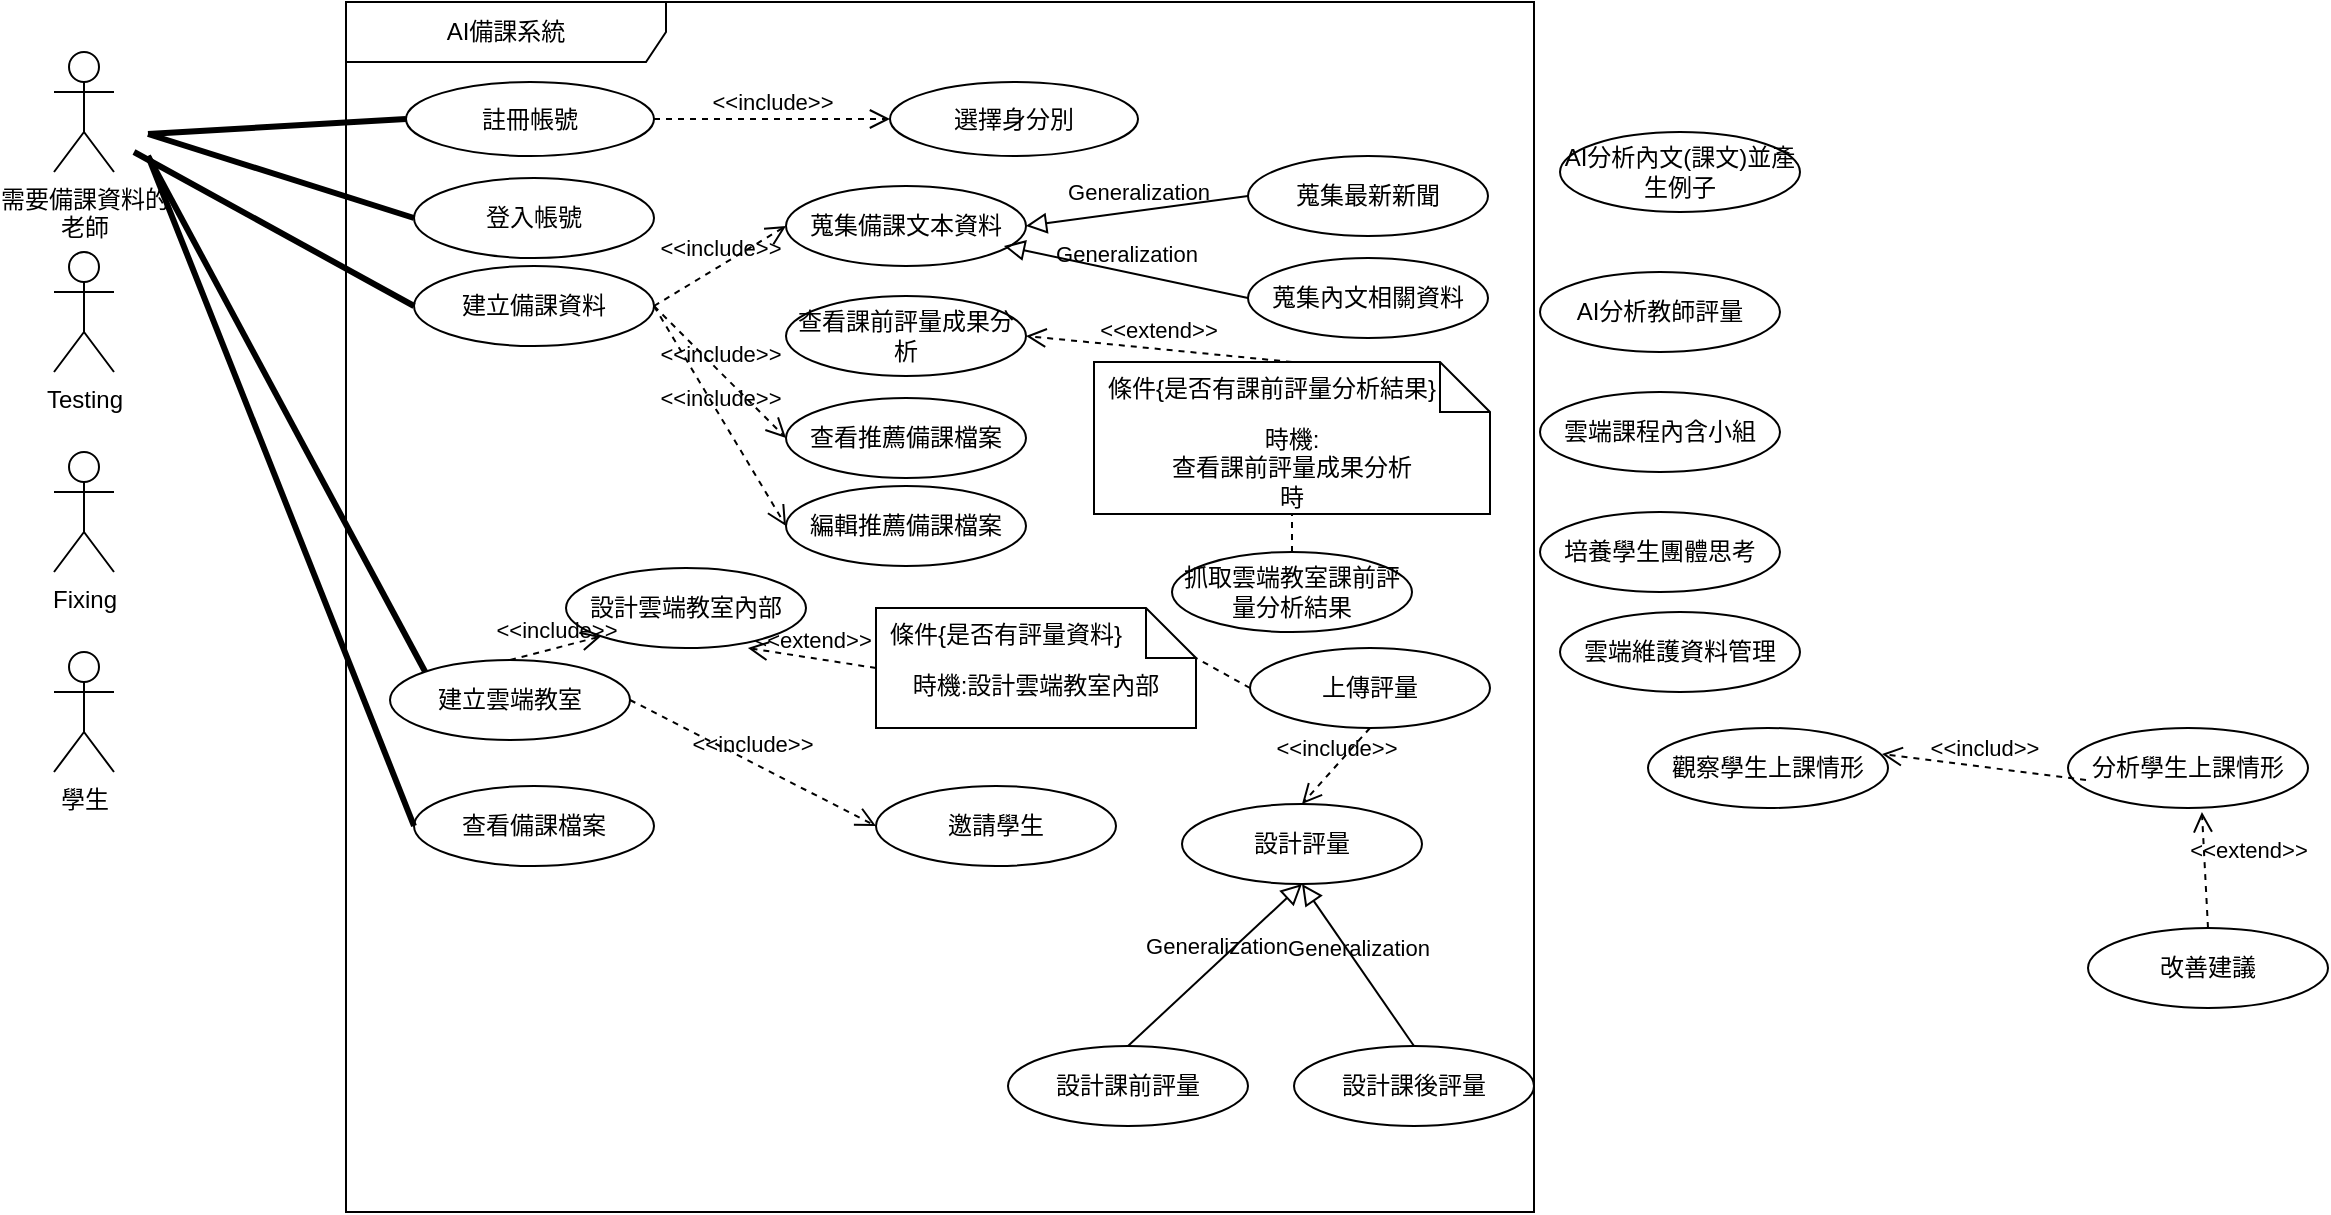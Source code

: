 <mxfile>
    <diagram name="第 1 页" id="czv0dz-GBIxx080b_6wI">
        <mxGraphModel dx="816" dy="1475" grid="1" gridSize="11" guides="1" tooltips="1" connect="1" arrows="1" fold="1" page="1" pageScale="1" pageWidth="827" pageHeight="1169" math="0" shadow="0">
            <root>
                <mxCell id="0"/>
                <mxCell id="1" parent="0"/>
                <mxCell id="lKGrQ2MK0r0M78TdMLY--1" value="需要備課資料的&lt;div&gt;老師&lt;/div&gt;&lt;div&gt;&lt;br&gt;&lt;/div&gt;" style="shape=umlActor;verticalLabelPosition=bottom;verticalAlign=top;html=1;" parent="1" vertex="1">
                    <mxGeometry x="30" y="-360" width="30" height="60" as="geometry"/>
                </mxCell>
                <mxCell id="lKGrQ2MK0r0M78TdMLY--4" value="Testing" style="shape=umlActor;verticalLabelPosition=bottom;verticalAlign=top;html=1;" parent="1" vertex="1">
                    <mxGeometry x="30" y="-260" width="30" height="60" as="geometry"/>
                </mxCell>
                <mxCell id="lKGrQ2MK0r0M78TdMLY--5" value="Fixing" style="shape=umlActor;verticalLabelPosition=bottom;verticalAlign=top;html=1;" parent="1" vertex="1">
                    <mxGeometry x="30" y="-160" width="30" height="60" as="geometry"/>
                </mxCell>
                <mxCell id="Dm8r0YIzHr2bbyU3Pss4-1" value="AI備課系統" style="shape=umlFrame;whiteSpace=wrap;html=1;pointerEvents=0;recursiveResize=0;container=1;collapsible=0;width=160;" parent="1" vertex="1">
                    <mxGeometry x="176" y="-385" width="594" height="605" as="geometry"/>
                </mxCell>
                <mxCell id="8fR5_x-3oUHtHIp3af_6-4" value="登入帳號" style="ellipse;html=1;whiteSpace=wrap;" parent="Dm8r0YIzHr2bbyU3Pss4-1" vertex="1">
                    <mxGeometry x="34" y="88" width="120" height="40" as="geometry"/>
                </mxCell>
                <mxCell id="8fR5_x-3oUHtHIp3af_6-3" value="&lt;div&gt;蒐集備課文本資料&lt;/div&gt;" style="ellipse;html=1;whiteSpace=wrap;" parent="Dm8r0YIzHr2bbyU3Pss4-1" vertex="1">
                    <mxGeometry x="220" y="92" width="120" height="40" as="geometry"/>
                </mxCell>
                <mxCell id="8fR5_x-3oUHtHIp3af_6-7" value="蒐集最新新聞" style="ellipse;html=1;whiteSpace=wrap;" parent="Dm8r0YIzHr2bbyU3Pss4-1" vertex="1">
                    <mxGeometry x="451" y="77" width="120" height="40" as="geometry"/>
                </mxCell>
                <mxCell id="8fR5_x-3oUHtHIp3af_6-8" value="蒐集內文相關資料" style="ellipse;html=1;whiteSpace=wrap;" parent="Dm8r0YIzHr2bbyU3Pss4-1" vertex="1">
                    <mxGeometry x="451" y="128" width="120" height="40" as="geometry"/>
                </mxCell>
                <mxCell id="2" value="註冊帳號" style="ellipse;html=1;whiteSpace=wrap;" vertex="1" parent="Dm8r0YIzHr2bbyU3Pss4-1">
                    <mxGeometry x="30" y="40" width="124" height="37" as="geometry"/>
                </mxCell>
                <mxCell id="3" value="選擇身分別" style="ellipse;html=1;whiteSpace=wrap;" vertex="1" parent="Dm8r0YIzHr2bbyU3Pss4-1">
                    <mxGeometry x="272" y="40" width="124" height="37" as="geometry"/>
                </mxCell>
                <mxCell id="4" value="&amp;lt;&amp;lt;include&amp;gt;&amp;gt;" style="endArrow=open;startArrow=none;endFill=0;startFill=0;endSize=8;html=1;verticalAlign=bottom;dashed=1;labelBackgroundColor=none;rounded=0;exitX=1;exitY=0.5;exitDx=0;exitDy=0;entryX=0;entryY=0.5;entryDx=0;entryDy=0;" edge="1" parent="Dm8r0YIzHr2bbyU3Pss4-1" source="2" target="3">
                    <mxGeometry width="160" relative="1" as="geometry">
                        <mxPoint x="260" y="321" as="sourcePoint"/>
                        <mxPoint x="239" y="59" as="targetPoint"/>
                    </mxGeometry>
                </mxCell>
                <mxCell id="9" value="Generalization" style="endArrow=block;html=1;rounded=0;align=center;verticalAlign=bottom;endFill=0;labelBackgroundColor=none;endSize=8;entryX=1;entryY=0.5;entryDx=0;entryDy=0;exitX=0;exitY=0.5;exitDx=0;exitDy=0;" edge="1" parent="Dm8r0YIzHr2bbyU3Pss4-1" source="8fR5_x-3oUHtHIp3af_6-7" target="8fR5_x-3oUHtHIp3af_6-3">
                    <mxGeometry relative="1" as="geometry">
                        <mxPoint x="198" y="200" as="sourcePoint"/>
                        <mxPoint x="203" y="260" as="targetPoint"/>
                        <Array as="points"/>
                    </mxGeometry>
                </mxCell>
                <mxCell id="10" value="" style="resizable=0;html=1;align=center;verticalAlign=top;labelBackgroundColor=none;" connectable="0" vertex="1" parent="9">
                    <mxGeometry relative="1" as="geometry"/>
                </mxCell>
                <mxCell id="11" value="Generalization" style="endArrow=block;html=1;rounded=0;align=center;verticalAlign=bottom;endFill=0;labelBackgroundColor=none;endSize=8;exitX=0;exitY=0.5;exitDx=0;exitDy=0;entryX=0.908;entryY=0.75;entryDx=0;entryDy=0;entryPerimeter=0;" edge="1" parent="Dm8r0YIzHr2bbyU3Pss4-1" source="8fR5_x-3oUHtHIp3af_6-8" target="8fR5_x-3oUHtHIp3af_6-3">
                    <mxGeometry relative="1" as="geometry">
                        <mxPoint x="261" y="141" as="sourcePoint"/>
                        <mxPoint x="143" y="209" as="targetPoint"/>
                        <Array as="points"/>
                    </mxGeometry>
                </mxCell>
                <mxCell id="12" value="" style="resizable=0;html=1;align=center;verticalAlign=top;labelBackgroundColor=none;" connectable="0" vertex="1" parent="11">
                    <mxGeometry relative="1" as="geometry"/>
                </mxCell>
                <mxCell id="14" value="建立雲端教室" style="ellipse;html=1;whiteSpace=wrap;" vertex="1" parent="Dm8r0YIzHr2bbyU3Pss4-1">
                    <mxGeometry x="22" y="329" width="120" height="40" as="geometry"/>
                </mxCell>
                <mxCell id="15" value="邀請學生" style="ellipse;html=1;whiteSpace=wrap;" vertex="1" parent="Dm8r0YIzHr2bbyU3Pss4-1">
                    <mxGeometry x="265" y="392" width="120" height="40" as="geometry"/>
                </mxCell>
                <mxCell id="16" value="&amp;lt;&amp;lt;include&amp;gt;&amp;gt;" style="endArrow=open;startArrow=none;endFill=0;startFill=0;endSize=8;html=1;verticalAlign=bottom;dashed=1;labelBackgroundColor=none;rounded=0;exitX=1;exitY=0.5;exitDx=0;exitDy=0;entryX=0;entryY=0.5;entryDx=0;entryDy=0;" edge="1" parent="Dm8r0YIzHr2bbyU3Pss4-1" source="14" target="15">
                    <mxGeometry width="160" relative="1" as="geometry">
                        <mxPoint x="154" y="231" as="sourcePoint"/>
                        <mxPoint x="272" y="231" as="targetPoint"/>
                        <mxPoint as="offset"/>
                    </mxGeometry>
                </mxCell>
                <mxCell id="18" value="建立備課資料" style="ellipse;html=1;whiteSpace=wrap;" vertex="1" parent="Dm8r0YIzHr2bbyU3Pss4-1">
                    <mxGeometry x="34" y="132" width="120" height="40" as="geometry"/>
                </mxCell>
                <mxCell id="19" value="&amp;lt;&amp;lt;include&amp;gt;&amp;gt;" style="endArrow=open;startArrow=none;endFill=0;startFill=0;endSize=8;html=1;verticalAlign=bottom;dashed=1;labelBackgroundColor=none;rounded=0;exitX=1;exitY=0.5;exitDx=0;exitDy=0;entryX=0;entryY=0.5;entryDx=0;entryDy=0;" edge="1" parent="Dm8r0YIzHr2bbyU3Pss4-1" source="18" target="8fR5_x-3oUHtHIp3af_6-3">
                    <mxGeometry width="160" relative="1" as="geometry">
                        <mxPoint x="165" y="69.5" as="sourcePoint"/>
                        <mxPoint x="283" y="69.5" as="targetPoint"/>
                    </mxGeometry>
                </mxCell>
                <mxCell id="20" value="查看推薦備課檔案" style="ellipse;html=1;whiteSpace=wrap;" vertex="1" parent="Dm8r0YIzHr2bbyU3Pss4-1">
                    <mxGeometry x="220" y="198" width="120" height="40" as="geometry"/>
                </mxCell>
                <mxCell id="21" value="&lt;div&gt;查看課前評量成果分析&lt;/div&gt;" style="ellipse;html=1;whiteSpace=wrap;" vertex="1" parent="Dm8r0YIzHr2bbyU3Pss4-1">
                    <mxGeometry x="220" y="147" width="120" height="40" as="geometry"/>
                </mxCell>
                <mxCell id="22" value="編輯推薦備課檔案" style="ellipse;html=1;whiteSpace=wrap;" vertex="1" parent="Dm8r0YIzHr2bbyU3Pss4-1">
                    <mxGeometry x="220" y="242" width="120" height="40" as="geometry"/>
                </mxCell>
                <mxCell id="26" value="&amp;lt;&amp;lt;include&amp;gt;&amp;gt;" style="endArrow=open;startArrow=none;endFill=0;startFill=0;endSize=8;html=1;verticalAlign=bottom;dashed=1;labelBackgroundColor=none;rounded=0;exitX=1;exitY=0.5;exitDx=0;exitDy=0;entryX=0;entryY=0.5;entryDx=0;entryDy=0;" edge="1" parent="Dm8r0YIzHr2bbyU3Pss4-1" source="18" target="22">
                    <mxGeometry width="160" relative="1" as="geometry">
                        <mxPoint x="110" y="249" as="sourcePoint"/>
                        <mxPoint x="143" y="209" as="targetPoint"/>
                    </mxGeometry>
                </mxCell>
                <mxCell id="29" value="&amp;lt;&amp;lt;include&amp;gt;&amp;gt;" style="endArrow=open;startArrow=none;endFill=0;startFill=0;endSize=8;html=1;verticalAlign=bottom;dashed=1;labelBackgroundColor=none;rounded=0;exitX=1;exitY=0.5;exitDx=0;exitDy=0;entryX=0;entryY=0.5;entryDx=0;entryDy=0;" edge="1" parent="Dm8r0YIzHr2bbyU3Pss4-1" source="18" target="20">
                    <mxGeometry width="160" relative="1" as="geometry">
                        <mxPoint x="88" y="271" as="sourcePoint"/>
                        <mxPoint x="121" y="231" as="targetPoint"/>
                    </mxGeometry>
                </mxCell>
                <mxCell id="31" value="查看備課檔案" style="ellipse;html=1;whiteSpace=wrap;" vertex="1" parent="Dm8r0YIzHr2bbyU3Pss4-1">
                    <mxGeometry x="34" y="392" width="120" height="40" as="geometry"/>
                </mxCell>
                <mxCell id="23" value="設計評量" style="ellipse;html=1;whiteSpace=wrap;" vertex="1" parent="Dm8r0YIzHr2bbyU3Pss4-1">
                    <mxGeometry x="418" y="401" width="120" height="40" as="geometry"/>
                </mxCell>
                <mxCell id="24" value="設計課前評量" style="ellipse;html=1;whiteSpace=wrap;" vertex="1" parent="Dm8r0YIzHr2bbyU3Pss4-1">
                    <mxGeometry x="331" y="522" width="120" height="40" as="geometry"/>
                </mxCell>
                <mxCell id="25" value="設計課後評量" style="ellipse;html=1;whiteSpace=wrap;" vertex="1" parent="Dm8r0YIzHr2bbyU3Pss4-1">
                    <mxGeometry x="474" y="522" width="120" height="40" as="geometry"/>
                </mxCell>
                <mxCell id="35" value="Generalization" style="endArrow=block;html=1;rounded=0;align=center;verticalAlign=bottom;endFill=0;labelBackgroundColor=none;endSize=8;entryX=0.5;entryY=1;entryDx=0;entryDy=0;exitX=0.5;exitY=0;exitDx=0;exitDy=0;" edge="1" parent="Dm8r0YIzHr2bbyU3Pss4-1" source="25" target="23">
                    <mxGeometry relative="1" as="geometry">
                        <mxPoint x="264" y="484" as="sourcePoint"/>
                        <mxPoint x="141.96" y="466" as="targetPoint"/>
                        <Array as="points"/>
                    </mxGeometry>
                </mxCell>
                <mxCell id="36" value="" style="resizable=0;html=1;align=center;verticalAlign=top;labelBackgroundColor=none;" connectable="0" vertex="1" parent="35">
                    <mxGeometry relative="1" as="geometry"/>
                </mxCell>
                <mxCell id="37" value="Generalization" style="endArrow=block;html=1;rounded=0;align=center;verticalAlign=bottom;endFill=0;labelBackgroundColor=none;endSize=8;entryX=0.5;entryY=1;entryDx=0;entryDy=0;exitX=0.5;exitY=0;exitDx=0;exitDy=0;" edge="1" parent="Dm8r0YIzHr2bbyU3Pss4-1" source="24" target="23">
                    <mxGeometry relative="1" as="geometry">
                        <mxPoint x="281" y="505" as="sourcePoint"/>
                        <mxPoint x="161.96" y="459" as="targetPoint"/>
                        <Array as="points"/>
                    </mxGeometry>
                </mxCell>
                <mxCell id="38" value="" style="resizable=0;html=1;align=center;verticalAlign=top;labelBackgroundColor=none;" connectable="0" vertex="1" parent="37">
                    <mxGeometry relative="1" as="geometry"/>
                </mxCell>
                <mxCell id="ryS176TaE5lFz0hFWM8S-38" value="&amp;lt;&amp;lt;extend&amp;gt;&amp;gt;" style="endArrow=open;startArrow=none;endFill=0;startFill=0;endSize=8;html=1;verticalAlign=bottom;dashed=1;labelBackgroundColor=none;rounded=0;exitX=0;exitY=0.5;exitDx=0;exitDy=0;exitPerimeter=0;entryX=0.758;entryY=1;entryDx=0;entryDy=0;entryPerimeter=0;" edge="1" parent="Dm8r0YIzHr2bbyU3Pss4-1" source="ryS176TaE5lFz0hFWM8S-39" target="ryS176TaE5lFz0hFWM8S-53">
                    <mxGeometry width="160" relative="1" as="geometry">
                        <mxPoint x="34" y="242" as="sourcePoint"/>
                        <mxPoint x="144" y="242" as="targetPoint"/>
                        <mxPoint as="offset"/>
                    </mxGeometry>
                </mxCell>
                <mxCell id="ryS176TaE5lFz0hFWM8S-39" value="時機:設計雲端教室內部" style="shape=note2;boundedLbl=1;whiteSpace=wrap;html=1;size=25;verticalAlign=top;align=center;" vertex="1" parent="Dm8r0YIzHr2bbyU3Pss4-1">
                    <mxGeometry x="265" y="303" width="160" height="60" as="geometry"/>
                </mxCell>
                <mxCell id="ryS176TaE5lFz0hFWM8S-40" value="條件{是否有評量資料}" style="resizeWidth=1;part=1;strokeColor=none;fillColor=none;align=left;spacingLeft=5;" vertex="1" parent="ryS176TaE5lFz0hFWM8S-39">
                    <mxGeometry width="160" height="25" relative="1" as="geometry"/>
                </mxCell>
                <mxCell id="ryS176TaE5lFz0hFWM8S-41" value="" style="endArrow=none;startArrow=none;endFill=0;startFill=0;endSize=8;html=1;verticalAlign=bottom;dashed=1;labelBackgroundColor=none;rounded=0;exitX=0;exitY=0.5;exitDx=0;exitDy=0;entryX=1;entryY=1;entryDx=0;entryDy=0;" edge="1" parent="Dm8r0YIzHr2bbyU3Pss4-1" source="ryS176TaE5lFz0hFWM8S-42" target="ryS176TaE5lFz0hFWM8S-40">
                    <mxGeometry width="160" relative="1" as="geometry">
                        <mxPoint x="270" y="-94" as="sourcePoint"/>
                        <mxPoint x="270" y="-213" as="targetPoint"/>
                        <mxPoint as="offset"/>
                    </mxGeometry>
                </mxCell>
                <mxCell id="ryS176TaE5lFz0hFWM8S-42" value="上傳評量" style="ellipse;html=1;whiteSpace=wrap;" vertex="1" parent="Dm8r0YIzHr2bbyU3Pss4-1">
                    <mxGeometry x="452" y="323" width="120" height="40" as="geometry"/>
                </mxCell>
                <mxCell id="ryS176TaE5lFz0hFWM8S-47" value="時機:&lt;div&gt;查看課前評量成果分析&lt;/div&gt;時" style="shape=note2;boundedLbl=1;whiteSpace=wrap;html=1;size=25;verticalAlign=top;align=center;" vertex="1" parent="Dm8r0YIzHr2bbyU3Pss4-1">
                    <mxGeometry x="374" y="180" width="198" height="76" as="geometry"/>
                </mxCell>
                <mxCell id="ryS176TaE5lFz0hFWM8S-48" value="條件{是否有課前評量分析結果}" style="resizeWidth=1;part=1;strokeColor=none;fillColor=none;align=left;spacingLeft=5;" vertex="1" parent="ryS176TaE5lFz0hFWM8S-47">
                    <mxGeometry width="198" height="25" relative="1" as="geometry"/>
                </mxCell>
                <mxCell id="ryS176TaE5lFz0hFWM8S-51" value="&amp;lt;&amp;lt;include&amp;gt;&amp;gt;" style="endArrow=open;startArrow=none;endFill=0;startFill=0;endSize=8;html=1;verticalAlign=bottom;dashed=1;labelBackgroundColor=none;rounded=0;exitX=0.5;exitY=1;exitDx=0;exitDy=0;entryX=0.5;entryY=0;entryDx=0;entryDy=0;" edge="1" parent="Dm8r0YIzHr2bbyU3Pss4-1" source="ryS176TaE5lFz0hFWM8S-42" target="23">
                    <mxGeometry width="160" relative="1" as="geometry">
                        <mxPoint x="232" y="459" as="sourcePoint"/>
                        <mxPoint x="350" y="506" as="targetPoint"/>
                        <mxPoint as="offset"/>
                    </mxGeometry>
                </mxCell>
                <mxCell id="ryS176TaE5lFz0hFWM8S-46" value="&amp;lt;&amp;lt;extend&amp;gt;&amp;gt;" style="endArrow=open;startArrow=none;endFill=0;startFill=0;endSize=8;html=1;verticalAlign=bottom;dashed=1;labelBackgroundColor=none;rounded=0;exitX=0.5;exitY=0;exitDx=0;exitDy=0;entryX=1;entryY=0.5;entryDx=0;entryDy=0;" edge="1" parent="Dm8r0YIzHr2bbyU3Pss4-1" source="ryS176TaE5lFz0hFWM8S-48" target="21">
                    <mxGeometry width="160" relative="1" as="geometry">
                        <mxPoint x="-319" y="562" as="sourcePoint"/>
                        <mxPoint x="82" y="172" as="targetPoint"/>
                        <mxPoint as="offset"/>
                    </mxGeometry>
                </mxCell>
                <mxCell id="ryS176TaE5lFz0hFWM8S-53" value="設計雲端教室內部" style="ellipse;html=1;whiteSpace=wrap;" vertex="1" parent="Dm8r0YIzHr2bbyU3Pss4-1">
                    <mxGeometry x="110" y="283" width="120" height="40" as="geometry"/>
                </mxCell>
                <mxCell id="ryS176TaE5lFz0hFWM8S-56" value="&amp;lt;&amp;lt;include&amp;gt;&amp;gt;" style="endArrow=open;startArrow=none;endFill=0;startFill=0;endSize=8;html=1;verticalAlign=bottom;dashed=1;labelBackgroundColor=none;rounded=0;exitX=0.5;exitY=0;exitDx=0;exitDy=0;entryX=0;entryY=1;entryDx=0;entryDy=0;" edge="1" parent="Dm8r0YIzHr2bbyU3Pss4-1" source="14" target="ryS176TaE5lFz0hFWM8S-53">
                    <mxGeometry width="160" relative="1" as="geometry">
                        <mxPoint x="153" y="360" as="sourcePoint"/>
                        <mxPoint x="276" y="423" as="targetPoint"/>
                        <mxPoint as="offset"/>
                    </mxGeometry>
                </mxCell>
                <mxCell id="ryS176TaE5lFz0hFWM8S-57" value="抓取雲端教室課前評量分析結果" style="ellipse;html=1;whiteSpace=wrap;" vertex="1" parent="Dm8r0YIzHr2bbyU3Pss4-1">
                    <mxGeometry x="413" y="275" width="120" height="40" as="geometry"/>
                </mxCell>
                <mxCell id="ryS176TaE5lFz0hFWM8S-58" value="" style="endArrow=none;startArrow=none;endFill=0;startFill=0;endSize=8;html=1;verticalAlign=bottom;dashed=1;labelBackgroundColor=none;rounded=0;entryX=0.5;entryY=1;entryDx=0;entryDy=0;entryPerimeter=0;exitX=0.5;exitY=0;exitDx=0;exitDy=0;" edge="1" parent="Dm8r0YIzHr2bbyU3Pss4-1" source="ryS176TaE5lFz0hFWM8S-57" target="ryS176TaE5lFz0hFWM8S-47">
                    <mxGeometry width="160" relative="1" as="geometry">
                        <mxPoint x="473" y="264" as="sourcePoint"/>
                        <mxPoint x="436" y="339" as="targetPoint"/>
                        <mxPoint as="offset"/>
                    </mxGeometry>
                </mxCell>
                <mxCell id="ryS176TaE5lFz0hFWM8S-60" value="" style="endArrow=none;startArrow=none;endFill=0;startFill=0;endSize=8;html=1;verticalAlign=bottom;labelBackgroundColor=none;strokeWidth=3;rounded=0;entryX=0;entryY=0;entryDx=0;entryDy=0;" edge="1" parent="Dm8r0YIzHr2bbyU3Pss4-1" target="14">
                    <mxGeometry width="160" relative="1" as="geometry">
                        <mxPoint x="-99" y="77" as="sourcePoint"/>
                        <mxPoint x="63" y="275" as="targetPoint"/>
                    </mxGeometry>
                </mxCell>
                <mxCell id="Dm8r0YIzHr2bbyU3Pss4-9" value="培養學生團體思考" style="ellipse;html=1;whiteSpace=wrap;" parent="1" vertex="1">
                    <mxGeometry x="773" y="-130" width="120" height="40" as="geometry"/>
                </mxCell>
                <mxCell id="Dm8r0YIzHr2bbyU3Pss4-3" value="雲端課程內含小組&lt;span style=&quot;color: rgba(0, 0, 0, 0); font-family: monospace; font-size: 0px; text-align: start; text-wrap: nowrap;&quot;&gt;%3CmxGraphModel%3E%3Croot%3E%3CmxCell%20id%3D%220%22%2F%3E%3CmxCell%20id%3D%221%22%20parent%3D%220%22%2F%3E%3CmxCell%20id%3D%222%22%20value%3D%22%E9%9B%B2%E7%AB%AF%E7%B6%AD%E8%AD%B7%E8%B3%87%E6%96%99%E7%AE%A1%E7%90%86%22%20style%3D%22ellipse%3Bhtml%3D1%3BwhiteSpace%3Dwrap%3B%22%20vertex%3D%221%22%20parent%3D%221%22%3E%3CmxGeometry%20x%3D%22220%22%20y%3D%22-330%22%20width%3D%22120%22%20height%3D%2240%22%20as%3D%22geometry%22%2F%3E%3C%2FmxCell%3E%3C%2Froot%3E%3C%2FmxGraphModel%3E&lt;/span&gt;" style="ellipse;html=1;whiteSpace=wrap;" parent="1" vertex="1">
                    <mxGeometry x="773" y="-190" width="120" height="40" as="geometry"/>
                </mxCell>
                <mxCell id="Dm8r0YIzHr2bbyU3Pss4-5" value="AI分析教師評量" style="ellipse;html=1;whiteSpace=wrap;" parent="1" vertex="1">
                    <mxGeometry x="773" y="-250" width="120" height="40" as="geometry"/>
                </mxCell>
                <mxCell id="Dm8r0YIzHr2bbyU3Pss4-4" value="AI分析內文(課文)並產生例子" style="ellipse;html=1;whiteSpace=wrap;" parent="1" vertex="1">
                    <mxGeometry x="783" y="-320" width="120" height="40" as="geometry"/>
                </mxCell>
                <mxCell id="Dm8r0YIzHr2bbyU3Pss4-2" value="雲端維護資料管理" style="ellipse;html=1;whiteSpace=wrap;" parent="1" vertex="1">
                    <mxGeometry x="783" y="-80" width="120" height="40" as="geometry"/>
                </mxCell>
                <mxCell id="8fR5_x-3oUHtHIp3af_6-25" value="" style="endArrow=none;startArrow=none;endFill=0;startFill=0;endSize=8;html=1;verticalAlign=bottom;labelBackgroundColor=none;strokeWidth=3;rounded=0;entryX=0;entryY=0.5;entryDx=0;entryDy=0;" parent="1" target="18" edge="1">
                    <mxGeometry width="160" relative="1" as="geometry">
                        <mxPoint x="70" y="-310" as="sourcePoint"/>
                        <mxPoint x="230" y="-310" as="targetPoint"/>
                    </mxGeometry>
                </mxCell>
                <mxCell id="8fR5_x-3oUHtHIp3af_6-28" value="學生" style="shape=umlActor;verticalLabelPosition=bottom;verticalAlign=top;html=1;" parent="1" vertex="1">
                    <mxGeometry x="30" y="-60" width="30" height="60" as="geometry"/>
                </mxCell>
                <mxCell id="6" value="" style="endArrow=none;startArrow=none;endFill=0;startFill=0;endSize=8;html=1;verticalAlign=bottom;labelBackgroundColor=none;strokeWidth=3;rounded=0;entryX=0;entryY=0.5;entryDx=0;entryDy=0;" edge="1" parent="1" target="2">
                    <mxGeometry width="160" relative="1" as="geometry">
                        <mxPoint x="77" y="-319" as="sourcePoint"/>
                        <mxPoint x="231" y="-190" as="targetPoint"/>
                    </mxGeometry>
                </mxCell>
                <mxCell id="7" value="" style="endArrow=none;startArrow=none;endFill=0;startFill=0;endSize=8;html=1;verticalAlign=bottom;labelBackgroundColor=none;strokeWidth=3;rounded=0;entryX=0;entryY=0.5;entryDx=0;entryDy=0;" edge="1" parent="1" target="8fR5_x-3oUHtHIp3af_6-4">
                    <mxGeometry width="160" relative="1" as="geometry">
                        <mxPoint x="77" y="-319" as="sourcePoint"/>
                        <mxPoint x="242" y="-145" as="targetPoint"/>
                    </mxGeometry>
                </mxCell>
                <mxCell id="8fR5_x-3oUHtHIp3af_6-2" value="觀察學生上課情形" style="ellipse;html=1;whiteSpace=wrap;" parent="1" vertex="1">
                    <mxGeometry x="827" y="-22" width="120" height="40" as="geometry"/>
                </mxCell>
                <mxCell id="8fR5_x-3oUHtHIp3af_6-20" value="分析學生上課情形" style="ellipse;html=1;whiteSpace=wrap;" parent="1" vertex="1">
                    <mxGeometry x="1037" y="-22" width="120" height="40" as="geometry"/>
                </mxCell>
                <mxCell id="8fR5_x-3oUHtHIp3af_6-21" value="改善建議" style="ellipse;html=1;whiteSpace=wrap;" parent="1" vertex="1">
                    <mxGeometry x="1047" y="78" width="120" height="40" as="geometry"/>
                </mxCell>
                <mxCell id="8fR5_x-3oUHtHIp3af_6-24" value="&amp;lt;&amp;lt;includ&amp;gt;&amp;gt;" style="endArrow=open;startArrow=none;endFill=0;startFill=0;endSize=8;html=1;verticalAlign=bottom;dashed=1;labelBackgroundColor=none;rounded=0;exitX=0.075;exitY=0.65;exitDx=0;exitDy=0;exitPerimeter=0;entryX=0.975;entryY=0.325;entryDx=0;entryDy=0;entryPerimeter=0;" parent="1" source="8fR5_x-3oUHtHIp3af_6-20" edge="1" target="8fR5_x-3oUHtHIp3af_6-2">
                    <mxGeometry width="160" relative="1" as="geometry">
                        <mxPoint x="646" y="-12" as="sourcePoint"/>
                        <mxPoint x="326" y="-105" as="targetPoint"/>
                    </mxGeometry>
                </mxCell>
                <mxCell id="8fR5_x-3oUHtHIp3af_6-23" value="&amp;lt;&amp;lt;extend&amp;gt;&amp;gt;" style="endArrow=open;startArrow=none;endFill=0;startFill=0;endSize=8;html=1;verticalAlign=bottom;dashed=1;labelBackgroundColor=none;rounded=0;entryX=0.558;entryY=1.05;entryDx=0;entryDy=0;exitX=0.5;exitY=0;exitDx=0;exitDy=0;entryPerimeter=0;" parent="1" source="8fR5_x-3oUHtHIp3af_6-21" target="8fR5_x-3oUHtHIp3af_6-20" edge="1">
                    <mxGeometry x="-0.004" y="-22" width="160" relative="1" as="geometry">
                        <mxPoint x="466" y="-55" as="sourcePoint"/>
                        <mxPoint x="569" y="-22" as="targetPoint"/>
                        <mxPoint as="offset"/>
                    </mxGeometry>
                </mxCell>
                <mxCell id="34" value="" style="endArrow=none;startArrow=none;endFill=0;startFill=0;endSize=8;html=1;verticalAlign=bottom;labelBackgroundColor=none;strokeWidth=3;rounded=0;entryX=0;entryY=0.5;entryDx=0;entryDy=0;" edge="1" parent="1" target="31">
                    <mxGeometry width="160" relative="1" as="geometry">
                        <mxPoint x="77" y="-308" as="sourcePoint"/>
                        <mxPoint x="221" y="-55" as="targetPoint"/>
                    </mxGeometry>
                </mxCell>
            </root>
        </mxGraphModel>
    </diagram>
    <diagram id="Hlj2Er0pYJk4DCY3eQD_" name="第2頁">
        <mxGraphModel dx="816" dy="306" grid="1" gridSize="10" guides="1" tooltips="1" connect="1" arrows="1" fold="1" page="1" pageScale="1" pageWidth="827" pageHeight="1169" math="0" shadow="0">
            <root>
                <mxCell id="0"/>
                <mxCell id="1" parent="0"/>
            </root>
        </mxGraphModel>
    </diagram>
</mxfile>